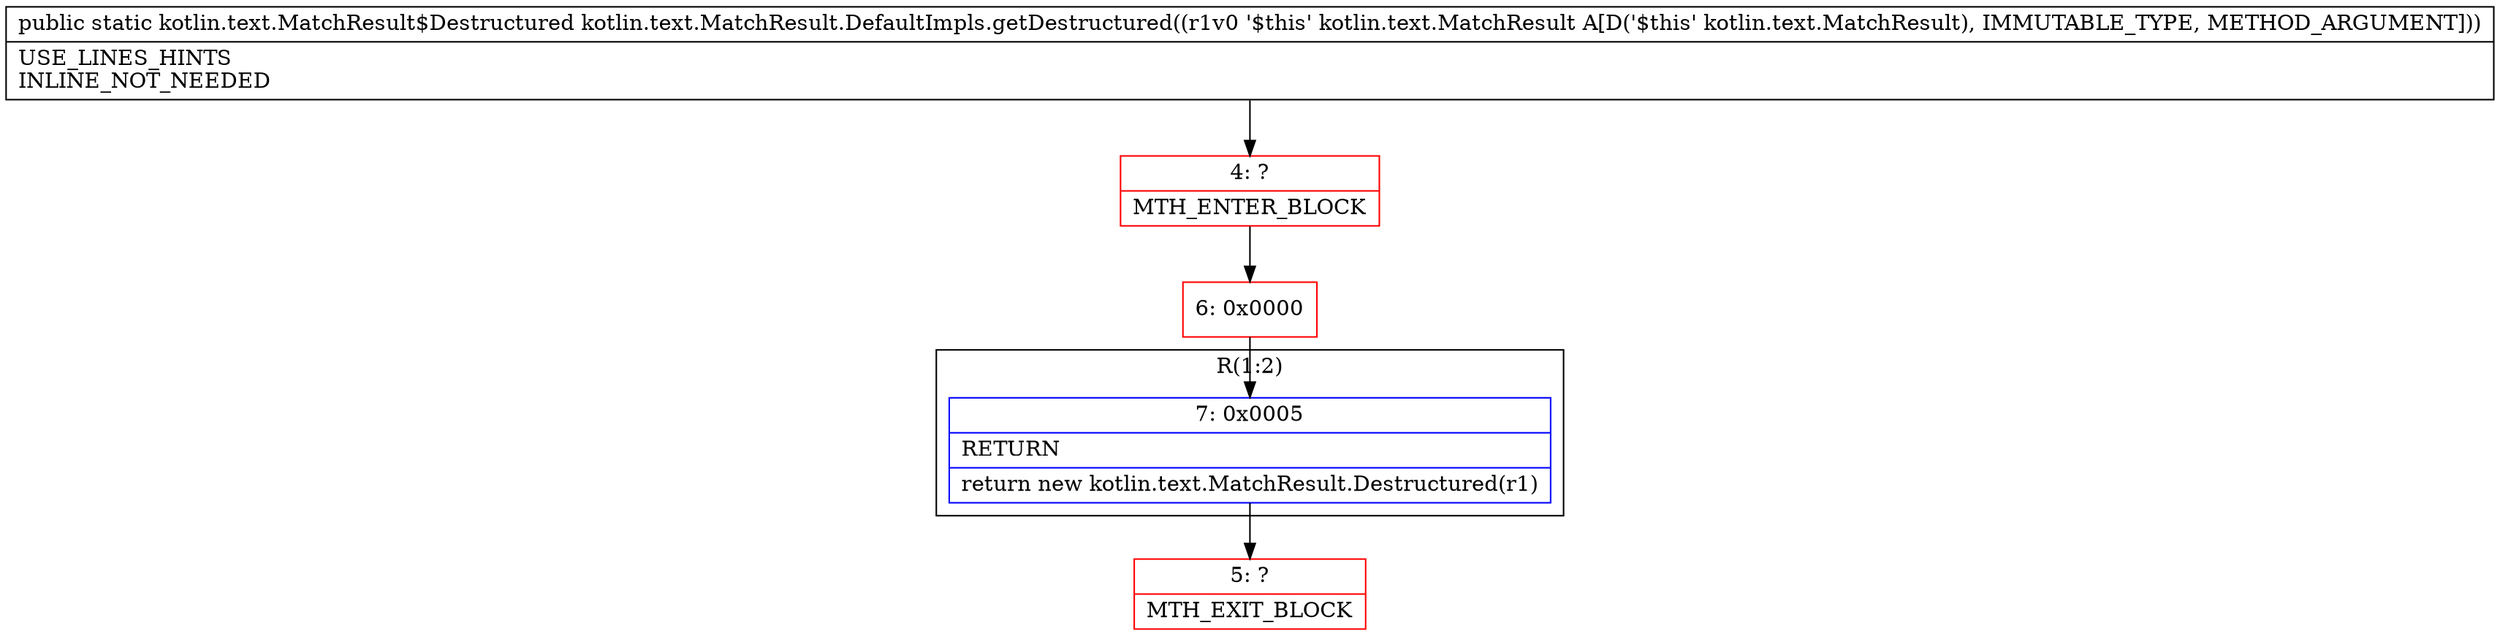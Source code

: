digraph "CFG forkotlin.text.MatchResult.DefaultImpls.getDestructured(Lkotlin\/text\/MatchResult;)Lkotlin\/text\/MatchResult$Destructured;" {
subgraph cluster_Region_409686603 {
label = "R(1:2)";
node [shape=record,color=blue];
Node_7 [shape=record,label="{7\:\ 0x0005|RETURN\l|return new kotlin.text.MatchResult.Destructured(r1)\l}"];
}
Node_4 [shape=record,color=red,label="{4\:\ ?|MTH_ENTER_BLOCK\l}"];
Node_6 [shape=record,color=red,label="{6\:\ 0x0000}"];
Node_5 [shape=record,color=red,label="{5\:\ ?|MTH_EXIT_BLOCK\l}"];
MethodNode[shape=record,label="{public static kotlin.text.MatchResult$Destructured kotlin.text.MatchResult.DefaultImpls.getDestructured((r1v0 '$this' kotlin.text.MatchResult A[D('$this' kotlin.text.MatchResult), IMMUTABLE_TYPE, METHOD_ARGUMENT]))  | USE_LINES_HINTS\lINLINE_NOT_NEEDED\l}"];
MethodNode -> Node_4;Node_7 -> Node_5;
Node_4 -> Node_6;
Node_6 -> Node_7;
}

